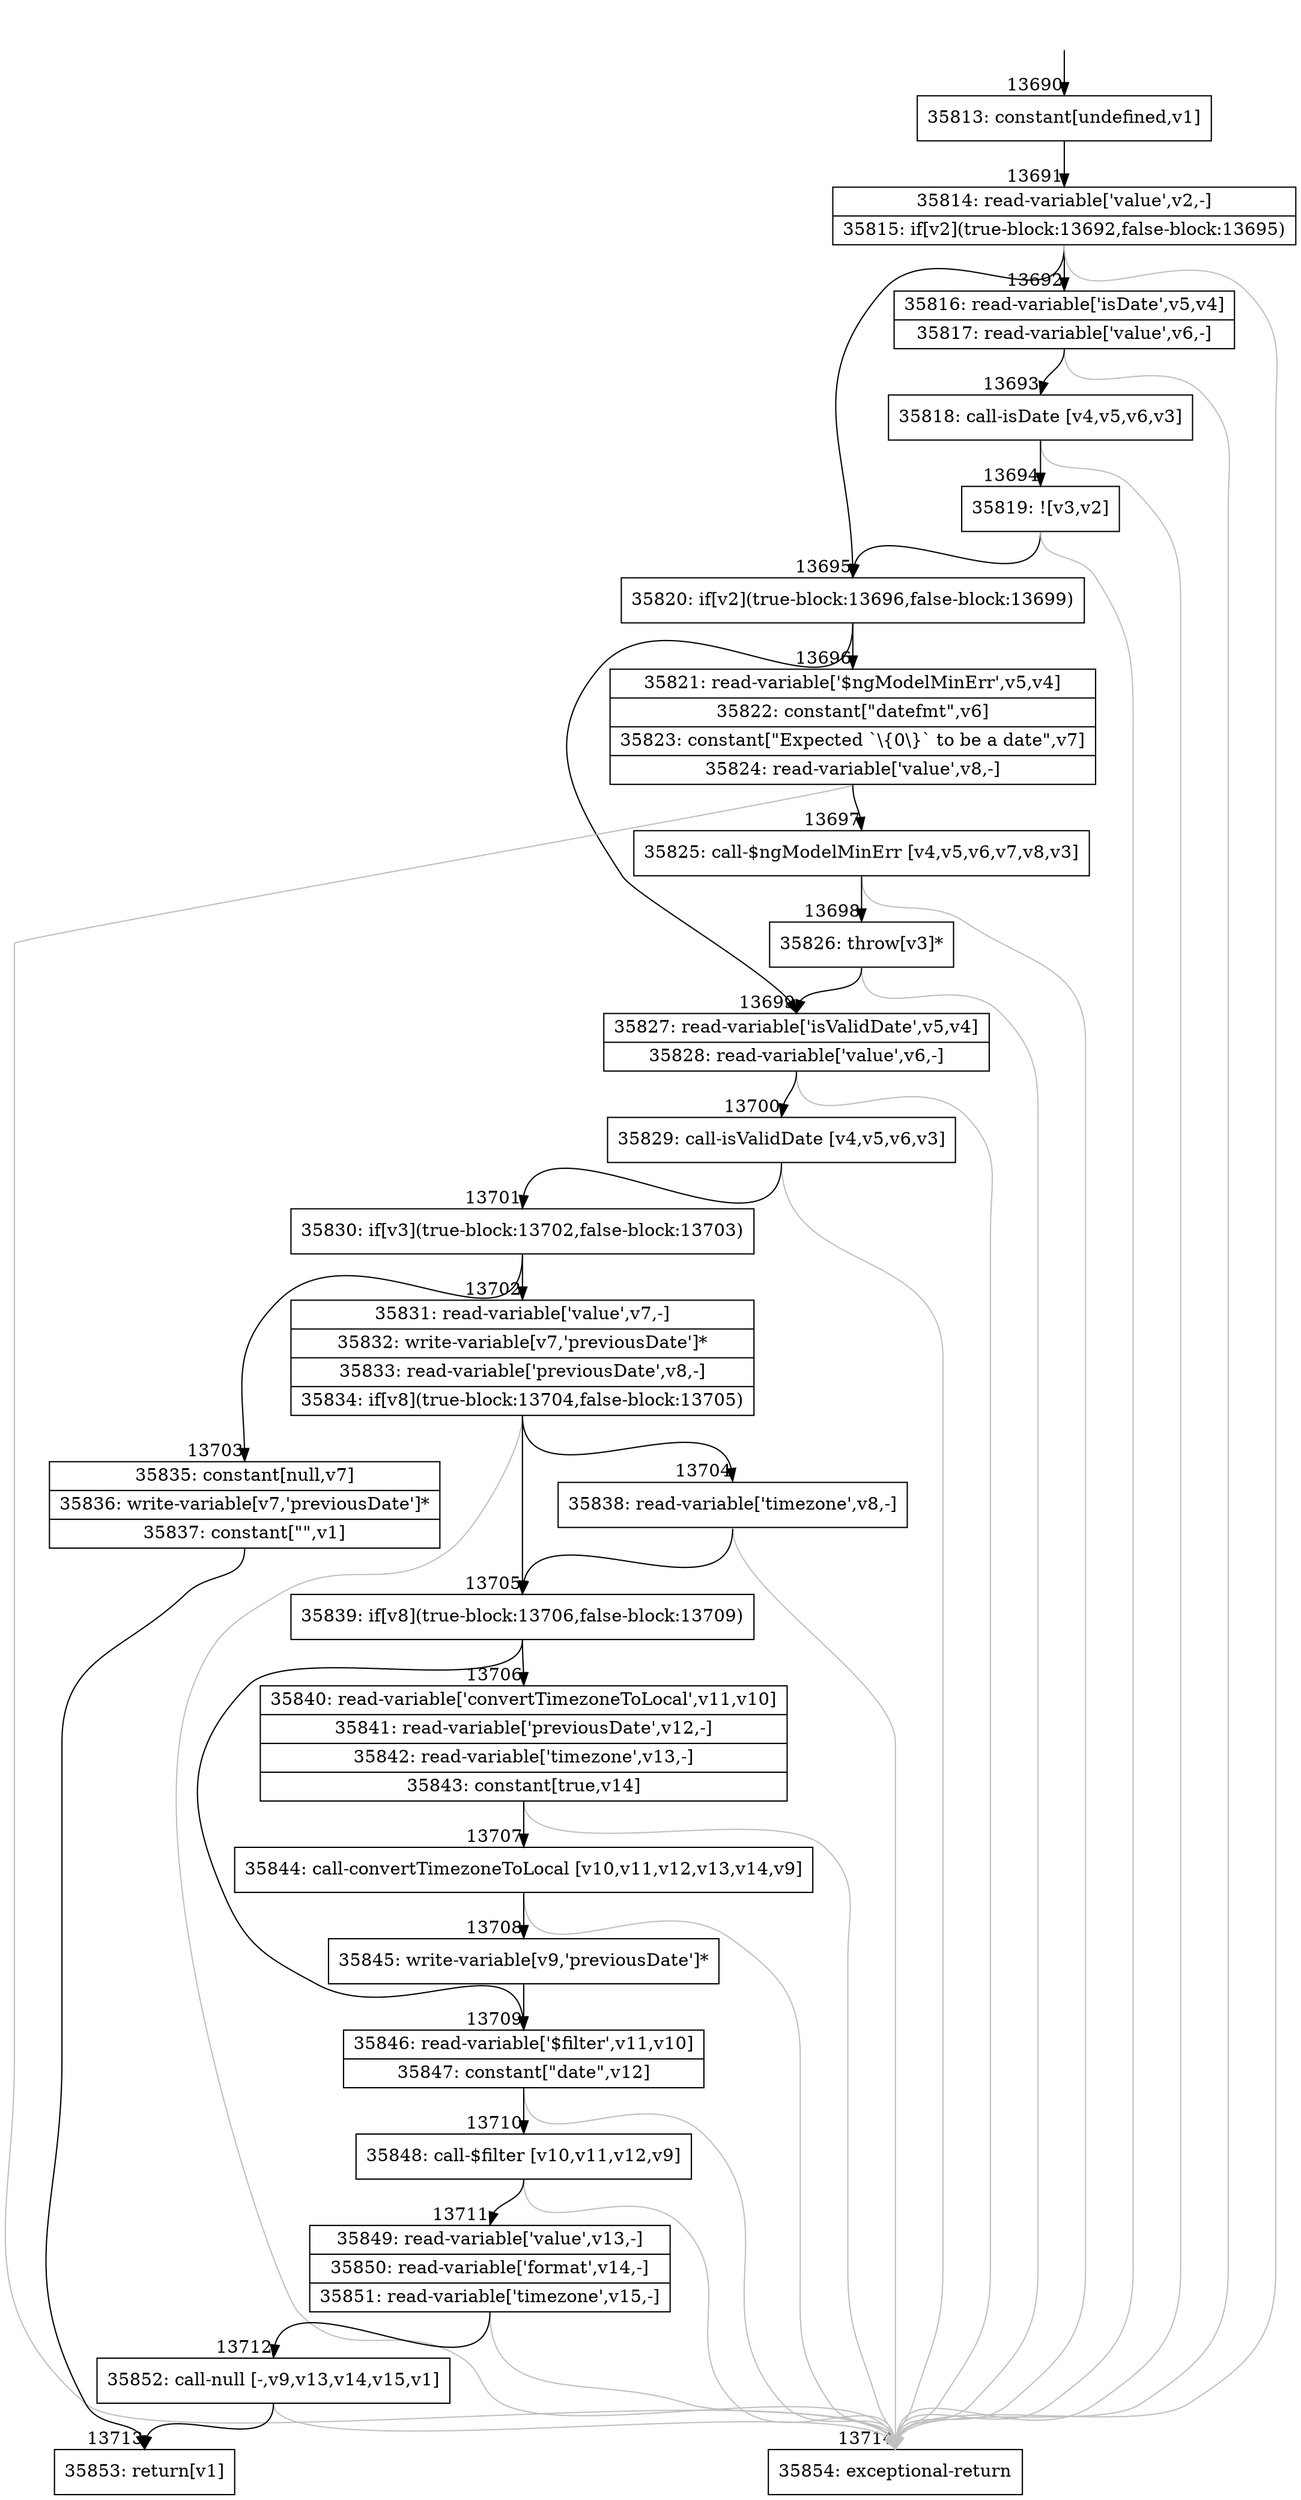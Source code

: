 digraph {
rankdir="TD"
BB_entry1070[shape=none,label=""];
BB_entry1070 -> BB13690 [tailport=s, headport=n, headlabel="    13690"]
BB13690 [shape=record label="{35813: constant[undefined,v1]}" ] 
BB13690 -> BB13691 [tailport=s, headport=n, headlabel="      13691"]
BB13691 [shape=record label="{35814: read-variable['value',v2,-]|35815: if[v2](true-block:13692,false-block:13695)}" ] 
BB13691 -> BB13695 [tailport=s, headport=n, headlabel="      13695"]
BB13691 -> BB13692 [tailport=s, headport=n, headlabel="      13692"]
BB13691 -> BB13714 [tailport=s, headport=n, color=gray, headlabel="      13714"]
BB13692 [shape=record label="{35816: read-variable['isDate',v5,v4]|35817: read-variable['value',v6,-]}" ] 
BB13692 -> BB13693 [tailport=s, headport=n, headlabel="      13693"]
BB13692 -> BB13714 [tailport=s, headport=n, color=gray]
BB13693 [shape=record label="{35818: call-isDate [v4,v5,v6,v3]}" ] 
BB13693 -> BB13694 [tailport=s, headport=n, headlabel="      13694"]
BB13693 -> BB13714 [tailport=s, headport=n, color=gray]
BB13694 [shape=record label="{35819: ![v3,v2]}" ] 
BB13694 -> BB13695 [tailport=s, headport=n]
BB13694 -> BB13714 [tailport=s, headport=n, color=gray]
BB13695 [shape=record label="{35820: if[v2](true-block:13696,false-block:13699)}" ] 
BB13695 -> BB13696 [tailport=s, headport=n, headlabel="      13696"]
BB13695 -> BB13699 [tailport=s, headport=n, headlabel="      13699"]
BB13696 [shape=record label="{35821: read-variable['$ngModelMinErr',v5,v4]|35822: constant[\"datefmt\",v6]|35823: constant[\"Expected `\\\{0\\\}` to be a date\",v7]|35824: read-variable['value',v8,-]}" ] 
BB13696 -> BB13697 [tailport=s, headport=n, headlabel="      13697"]
BB13696 -> BB13714 [tailport=s, headport=n, color=gray]
BB13697 [shape=record label="{35825: call-$ngModelMinErr [v4,v5,v6,v7,v8,v3]}" ] 
BB13697 -> BB13698 [tailport=s, headport=n, headlabel="      13698"]
BB13697 -> BB13714 [tailport=s, headport=n, color=gray]
BB13698 [shape=record label="{35826: throw[v3]*}" ] 
BB13698 -> BB13699 [tailport=s, headport=n]
BB13698 -> BB13714 [tailport=s, headport=n, color=gray]
BB13699 [shape=record label="{35827: read-variable['isValidDate',v5,v4]|35828: read-variable['value',v6,-]}" ] 
BB13699 -> BB13700 [tailport=s, headport=n, headlabel="      13700"]
BB13699 -> BB13714 [tailport=s, headport=n, color=gray]
BB13700 [shape=record label="{35829: call-isValidDate [v4,v5,v6,v3]}" ] 
BB13700 -> BB13701 [tailport=s, headport=n, headlabel="      13701"]
BB13700 -> BB13714 [tailport=s, headport=n, color=gray]
BB13701 [shape=record label="{35830: if[v3](true-block:13702,false-block:13703)}" ] 
BB13701 -> BB13702 [tailport=s, headport=n, headlabel="      13702"]
BB13701 -> BB13703 [tailport=s, headport=n, headlabel="      13703"]
BB13702 [shape=record label="{35831: read-variable['value',v7,-]|35832: write-variable[v7,'previousDate']*|35833: read-variable['previousDate',v8,-]|35834: if[v8](true-block:13704,false-block:13705)}" ] 
BB13702 -> BB13705 [tailport=s, headport=n, headlabel="      13705"]
BB13702 -> BB13704 [tailport=s, headport=n, headlabel="      13704"]
BB13702 -> BB13714 [tailport=s, headport=n, color=gray]
BB13703 [shape=record label="{35835: constant[null,v7]|35836: write-variable[v7,'previousDate']*|35837: constant[\"\",v1]}" ] 
BB13703 -> BB13713 [tailport=s, headport=n, headlabel="      13713"]
BB13704 [shape=record label="{35838: read-variable['timezone',v8,-]}" ] 
BB13704 -> BB13705 [tailport=s, headport=n]
BB13704 -> BB13714 [tailport=s, headport=n, color=gray]
BB13705 [shape=record label="{35839: if[v8](true-block:13706,false-block:13709)}" ] 
BB13705 -> BB13706 [tailport=s, headport=n, headlabel="      13706"]
BB13705 -> BB13709 [tailport=s, headport=n, headlabel="      13709"]
BB13706 [shape=record label="{35840: read-variable['convertTimezoneToLocal',v11,v10]|35841: read-variable['previousDate',v12,-]|35842: read-variable['timezone',v13,-]|35843: constant[true,v14]}" ] 
BB13706 -> BB13707 [tailport=s, headport=n, headlabel="      13707"]
BB13706 -> BB13714 [tailport=s, headport=n, color=gray]
BB13707 [shape=record label="{35844: call-convertTimezoneToLocal [v10,v11,v12,v13,v14,v9]}" ] 
BB13707 -> BB13708 [tailport=s, headport=n, headlabel="      13708"]
BB13707 -> BB13714 [tailport=s, headport=n, color=gray]
BB13708 [shape=record label="{35845: write-variable[v9,'previousDate']*}" ] 
BB13708 -> BB13709 [tailport=s, headport=n]
BB13709 [shape=record label="{35846: read-variable['$filter',v11,v10]|35847: constant[\"date\",v12]}" ] 
BB13709 -> BB13710 [tailport=s, headport=n, headlabel="      13710"]
BB13709 -> BB13714 [tailport=s, headport=n, color=gray]
BB13710 [shape=record label="{35848: call-$filter [v10,v11,v12,v9]}" ] 
BB13710 -> BB13711 [tailport=s, headport=n, headlabel="      13711"]
BB13710 -> BB13714 [tailport=s, headport=n, color=gray]
BB13711 [shape=record label="{35849: read-variable['value',v13,-]|35850: read-variable['format',v14,-]|35851: read-variable['timezone',v15,-]}" ] 
BB13711 -> BB13712 [tailport=s, headport=n, headlabel="      13712"]
BB13711 -> BB13714 [tailport=s, headport=n, color=gray]
BB13712 [shape=record label="{35852: call-null [-,v9,v13,v14,v15,v1]}" ] 
BB13712 -> BB13713 [tailport=s, headport=n]
BB13712 -> BB13714 [tailport=s, headport=n, color=gray]
BB13713 [shape=record label="{35853: return[v1]}" ] 
BB13714 [shape=record label="{35854: exceptional-return}" ] 
//#$~ 21627
}

